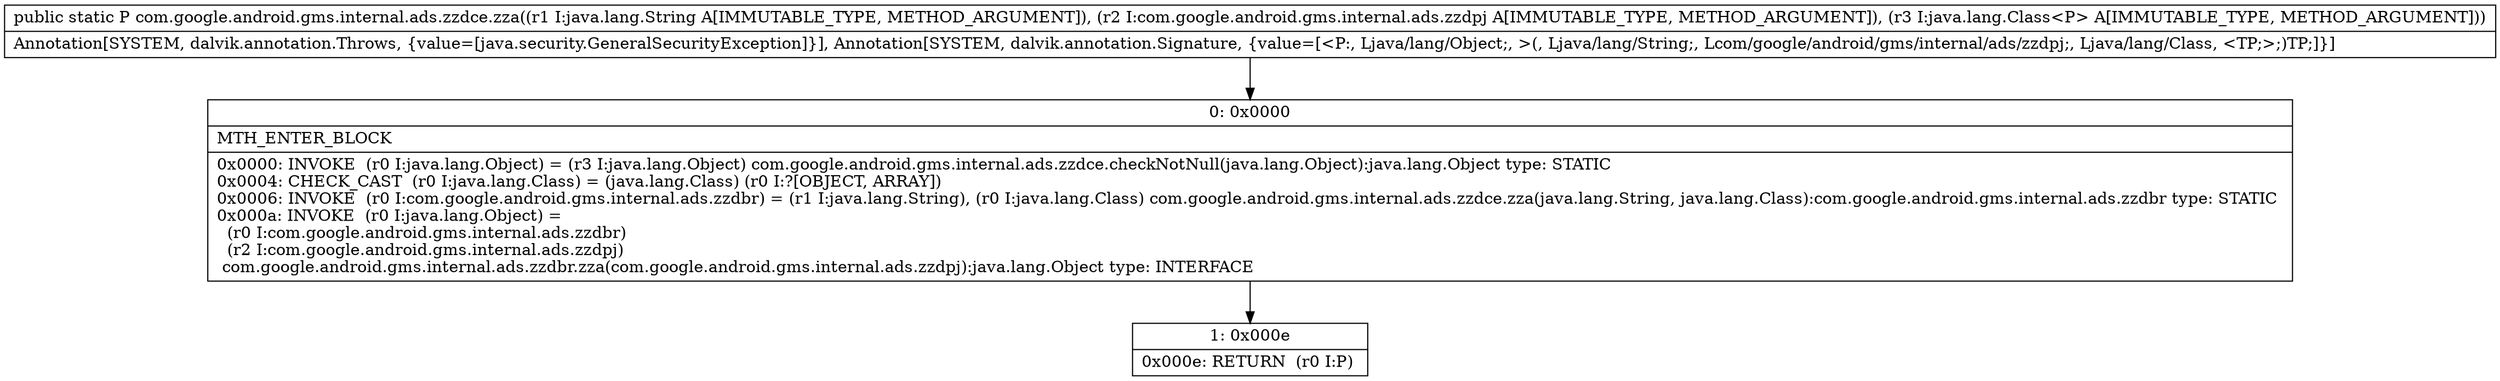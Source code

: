 digraph "CFG forcom.google.android.gms.internal.ads.zzdce.zza(Ljava\/lang\/String;Lcom\/google\/android\/gms\/internal\/ads\/zzdpj;Ljava\/lang\/Class;)Ljava\/lang\/Object;" {
Node_0 [shape=record,label="{0\:\ 0x0000|MTH_ENTER_BLOCK\l|0x0000: INVOKE  (r0 I:java.lang.Object) = (r3 I:java.lang.Object) com.google.android.gms.internal.ads.zzdce.checkNotNull(java.lang.Object):java.lang.Object type: STATIC \l0x0004: CHECK_CAST  (r0 I:java.lang.Class) = (java.lang.Class) (r0 I:?[OBJECT, ARRAY]) \l0x0006: INVOKE  (r0 I:com.google.android.gms.internal.ads.zzdbr) = (r1 I:java.lang.String), (r0 I:java.lang.Class) com.google.android.gms.internal.ads.zzdce.zza(java.lang.String, java.lang.Class):com.google.android.gms.internal.ads.zzdbr type: STATIC \l0x000a: INVOKE  (r0 I:java.lang.Object) = \l  (r0 I:com.google.android.gms.internal.ads.zzdbr)\l  (r2 I:com.google.android.gms.internal.ads.zzdpj)\l com.google.android.gms.internal.ads.zzdbr.zza(com.google.android.gms.internal.ads.zzdpj):java.lang.Object type: INTERFACE \l}"];
Node_1 [shape=record,label="{1\:\ 0x000e|0x000e: RETURN  (r0 I:P) \l}"];
MethodNode[shape=record,label="{public static P com.google.android.gms.internal.ads.zzdce.zza((r1 I:java.lang.String A[IMMUTABLE_TYPE, METHOD_ARGUMENT]), (r2 I:com.google.android.gms.internal.ads.zzdpj A[IMMUTABLE_TYPE, METHOD_ARGUMENT]), (r3 I:java.lang.Class\<P\> A[IMMUTABLE_TYPE, METHOD_ARGUMENT]))  | Annotation[SYSTEM, dalvik.annotation.Throws, \{value=[java.security.GeneralSecurityException]\}], Annotation[SYSTEM, dalvik.annotation.Signature, \{value=[\<P:, Ljava\/lang\/Object;, \>(, Ljava\/lang\/String;, Lcom\/google\/android\/gms\/internal\/ads\/zzdpj;, Ljava\/lang\/Class, \<TP;\>;)TP;]\}]\l}"];
MethodNode -> Node_0;
Node_0 -> Node_1;
}

